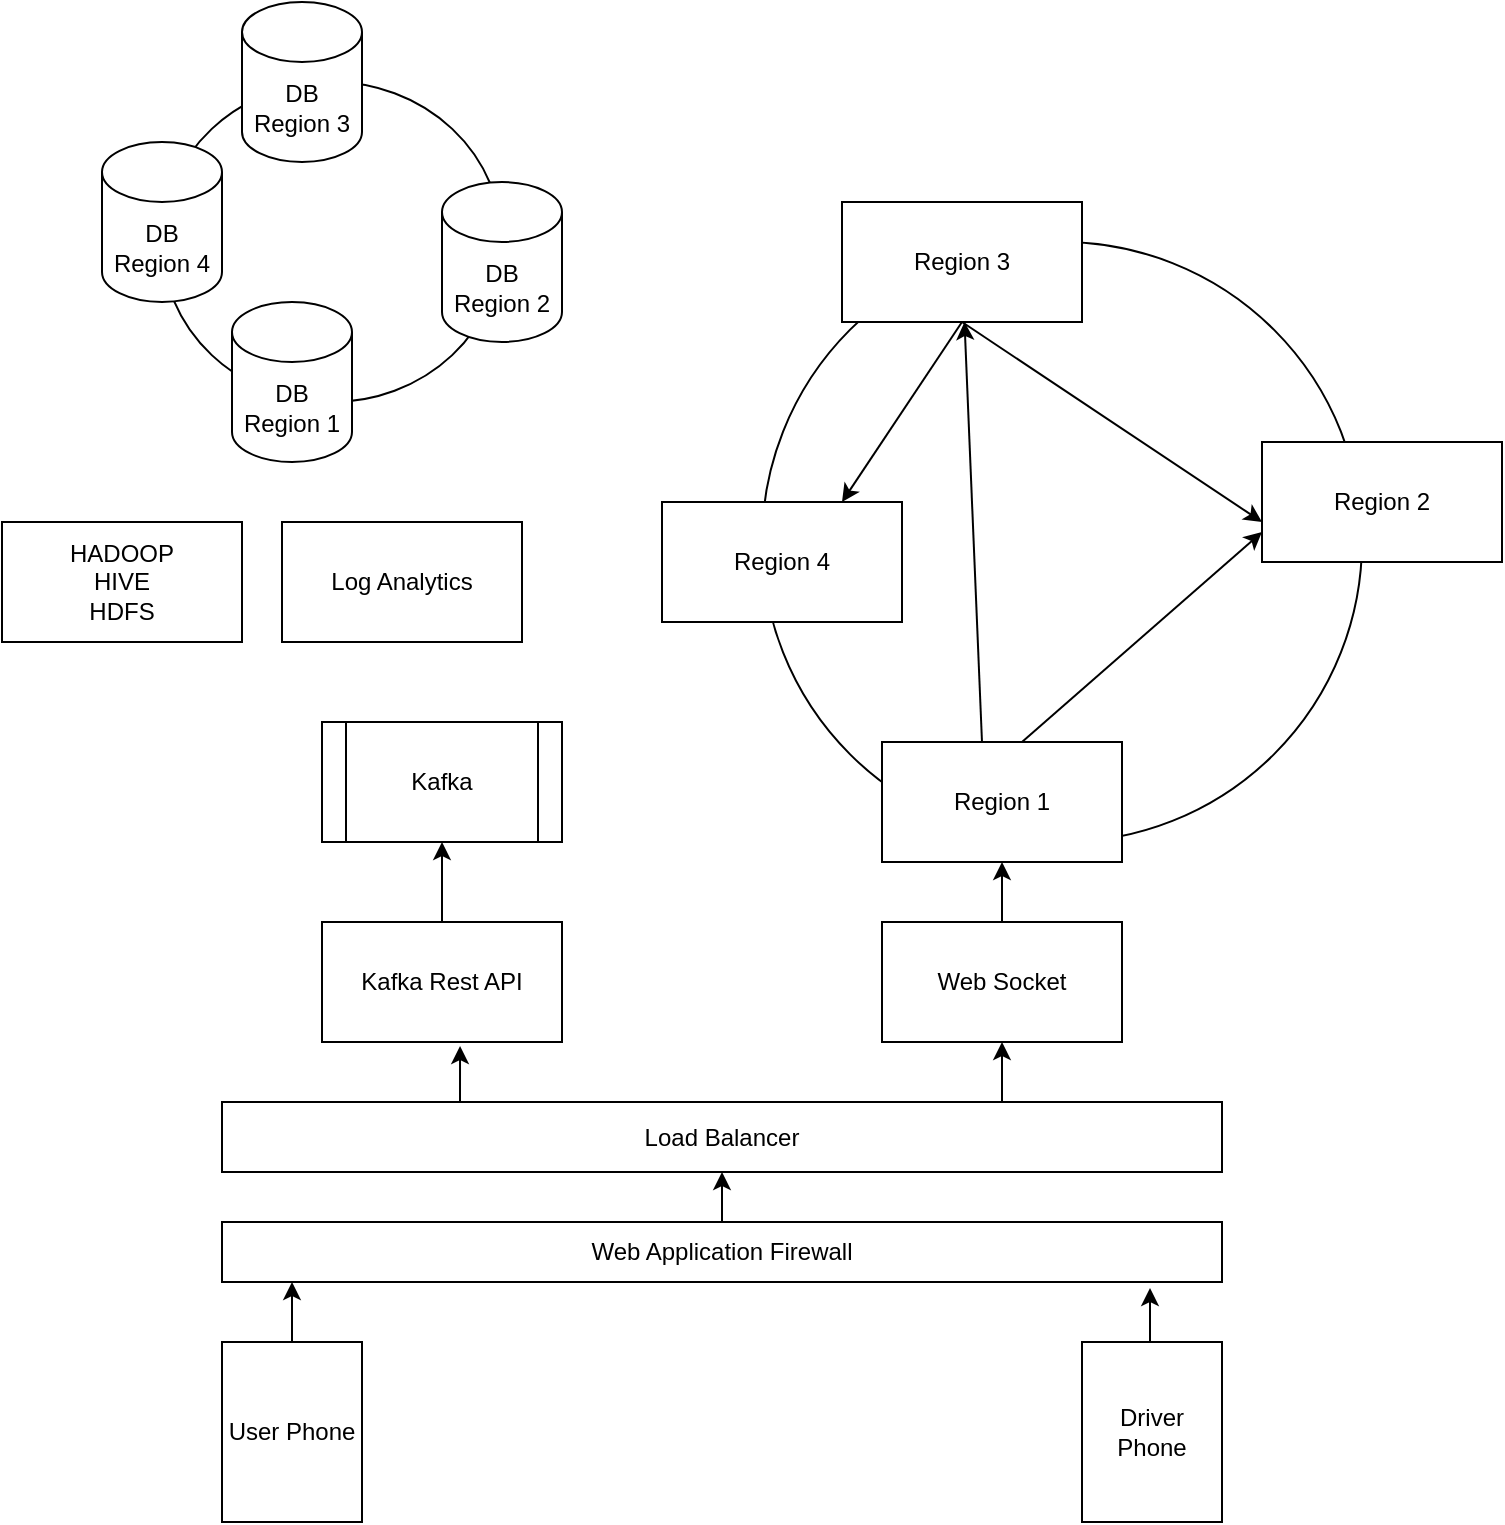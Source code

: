 <mxfile version="13.7.5" type="github">
  <diagram id="a-hNKrIe5wcMUVFYVmN9" name="Page-1">
    <mxGraphModel dx="1038" dy="541" grid="1" gridSize="10" guides="1" tooltips="1" connect="1" arrows="1" fold="1" page="1" pageScale="1" pageWidth="827" pageHeight="1169" math="0" shadow="0">
      <root>
        <mxCell id="0" />
        <mxCell id="1" parent="0" />
        <mxCell id="E4Z5nEvZud3JDpQfC3DB-8" style="edgeStyle=orthogonalEdgeStyle;rounded=0;orthogonalLoop=1;jettySize=auto;html=1;exitX=0.5;exitY=0;exitDx=0;exitDy=0;entryX=0.07;entryY=1;entryDx=0;entryDy=0;entryPerimeter=0;" edge="1" parent="1" source="E4Z5nEvZud3JDpQfC3DB-1" target="E4Z5nEvZud3JDpQfC3DB-3">
          <mxGeometry relative="1" as="geometry" />
        </mxCell>
        <mxCell id="E4Z5nEvZud3JDpQfC3DB-1" value="User Phone" style="rounded=0;whiteSpace=wrap;html=1;" vertex="1" parent="1">
          <mxGeometry x="160" y="720" width="70" height="90" as="geometry" />
        </mxCell>
        <mxCell id="E4Z5nEvZud3JDpQfC3DB-9" style="edgeStyle=orthogonalEdgeStyle;rounded=0;orthogonalLoop=1;jettySize=auto;html=1;exitX=0.5;exitY=0;exitDx=0;exitDy=0;entryX=0.928;entryY=1.1;entryDx=0;entryDy=0;entryPerimeter=0;" edge="1" parent="1" source="E4Z5nEvZud3JDpQfC3DB-2" target="E4Z5nEvZud3JDpQfC3DB-3">
          <mxGeometry relative="1" as="geometry" />
        </mxCell>
        <mxCell id="E4Z5nEvZud3JDpQfC3DB-2" value="Driver Phone" style="rounded=0;whiteSpace=wrap;html=1;" vertex="1" parent="1">
          <mxGeometry x="590" y="720" width="70" height="90" as="geometry" />
        </mxCell>
        <mxCell id="E4Z5nEvZud3JDpQfC3DB-10" style="edgeStyle=orthogonalEdgeStyle;rounded=0;orthogonalLoop=1;jettySize=auto;html=1;exitX=0.5;exitY=0;exitDx=0;exitDy=0;entryX=0.5;entryY=1;entryDx=0;entryDy=0;" edge="1" parent="1" source="E4Z5nEvZud3JDpQfC3DB-3" target="E4Z5nEvZud3JDpQfC3DB-4">
          <mxGeometry relative="1" as="geometry" />
        </mxCell>
        <mxCell id="E4Z5nEvZud3JDpQfC3DB-3" value="Web Application Firewall" style="rounded=0;whiteSpace=wrap;html=1;" vertex="1" parent="1">
          <mxGeometry x="160" y="660" width="500" height="30" as="geometry" />
        </mxCell>
        <mxCell id="E4Z5nEvZud3JDpQfC3DB-11" style="edgeStyle=orthogonalEdgeStyle;rounded=0;orthogonalLoop=1;jettySize=auto;html=1;exitX=0.25;exitY=0;exitDx=0;exitDy=0;entryX=0.541;entryY=1.067;entryDx=0;entryDy=0;entryPerimeter=0;" edge="1" parent="1" source="E4Z5nEvZud3JDpQfC3DB-4">
          <mxGeometry relative="1" as="geometry">
            <mxPoint x="279.02" y="572.01" as="targetPoint" />
          </mxGeometry>
        </mxCell>
        <mxCell id="E4Z5nEvZud3JDpQfC3DB-12" style="edgeStyle=orthogonalEdgeStyle;rounded=0;orthogonalLoop=1;jettySize=auto;html=1;exitX=0.75;exitY=0;exitDx=0;exitDy=0;entryX=0.5;entryY=1;entryDx=0;entryDy=0;" edge="1" parent="1" source="E4Z5nEvZud3JDpQfC3DB-4">
          <mxGeometry relative="1" as="geometry">
            <mxPoint x="550" y="570" as="targetPoint" />
          </mxGeometry>
        </mxCell>
        <mxCell id="E4Z5nEvZud3JDpQfC3DB-4" value="Load Balancer" style="rounded=0;whiteSpace=wrap;html=1;" vertex="1" parent="1">
          <mxGeometry x="160" y="600" width="500" height="35" as="geometry" />
        </mxCell>
        <mxCell id="E4Z5nEvZud3JDpQfC3DB-20" style="edgeStyle=orthogonalEdgeStyle;rounded=0;orthogonalLoop=1;jettySize=auto;html=1;exitX=0.5;exitY=0;exitDx=0;exitDy=0;entryX=0.5;entryY=1;entryDx=0;entryDy=0;" edge="1" parent="1" source="E4Z5nEvZud3JDpQfC3DB-13" target="E4Z5nEvZud3JDpQfC3DB-18">
          <mxGeometry relative="1" as="geometry" />
        </mxCell>
        <mxCell id="E4Z5nEvZud3JDpQfC3DB-13" value="Kafka Rest API" style="rounded=0;whiteSpace=wrap;html=1;" vertex="1" parent="1">
          <mxGeometry x="210" y="510" width="120" height="60" as="geometry" />
        </mxCell>
        <mxCell id="E4Z5nEvZud3JDpQfC3DB-27" style="edgeStyle=orthogonalEdgeStyle;rounded=0;orthogonalLoop=1;jettySize=auto;html=1;exitX=0.5;exitY=0;exitDx=0;exitDy=0;entryX=0.5;entryY=1;entryDx=0;entryDy=0;" edge="1" parent="1" source="E4Z5nEvZud3JDpQfC3DB-14" target="E4Z5nEvZud3JDpQfC3DB-25">
          <mxGeometry relative="1" as="geometry" />
        </mxCell>
        <mxCell id="E4Z5nEvZud3JDpQfC3DB-14" value="Web Socket" style="rounded=0;whiteSpace=wrap;html=1;" vertex="1" parent="1">
          <mxGeometry x="490" y="510" width="120" height="60" as="geometry" />
        </mxCell>
        <mxCell id="E4Z5nEvZud3JDpQfC3DB-18" value="Kafka" style="shape=process;whiteSpace=wrap;html=1;backgroundOutline=1;" vertex="1" parent="1">
          <mxGeometry x="210" y="410" width="120" height="60" as="geometry" />
        </mxCell>
        <mxCell id="E4Z5nEvZud3JDpQfC3DB-19" value="&lt;div&gt;HADOOP&lt;/div&gt;&lt;div&gt;HIVE&lt;/div&gt;&lt;div&gt;HDFS&lt;br&gt;&lt;/div&gt;" style="rounded=0;whiteSpace=wrap;html=1;" vertex="1" parent="1">
          <mxGeometry x="50" y="310" width="120" height="60" as="geometry" />
        </mxCell>
        <mxCell id="E4Z5nEvZud3JDpQfC3DB-22" value="" style="ellipse;whiteSpace=wrap;html=1;aspect=fixed;" vertex="1" parent="1">
          <mxGeometry x="430" y="170" width="300" height="300" as="geometry" />
        </mxCell>
        <mxCell id="E4Z5nEvZud3JDpQfC3DB-23" value="Region 3" style="rounded=0;whiteSpace=wrap;html=1;" vertex="1" parent="1">
          <mxGeometry x="470" y="150" width="120" height="60" as="geometry" />
        </mxCell>
        <mxCell id="E4Z5nEvZud3JDpQfC3DB-24" value="Region 2" style="rounded=0;whiteSpace=wrap;html=1;" vertex="1" parent="1">
          <mxGeometry x="680" y="270" width="120" height="60" as="geometry" />
        </mxCell>
        <mxCell id="E4Z5nEvZud3JDpQfC3DB-25" value="Region 1" style="rounded=0;whiteSpace=wrap;html=1;" vertex="1" parent="1">
          <mxGeometry x="490" y="420" width="120" height="60" as="geometry" />
        </mxCell>
        <mxCell id="E4Z5nEvZud3JDpQfC3DB-26" value="Region 4" style="rounded=0;whiteSpace=wrap;html=1;" vertex="1" parent="1">
          <mxGeometry x="380" y="300" width="120" height="60" as="geometry" />
        </mxCell>
        <mxCell id="E4Z5nEvZud3JDpQfC3DB-28" value="Log Analytics" style="rounded=0;whiteSpace=wrap;html=1;" vertex="1" parent="1">
          <mxGeometry x="190" y="310" width="120" height="60" as="geometry" />
        </mxCell>
        <mxCell id="E4Z5nEvZud3JDpQfC3DB-38" value="" style="ellipse;whiteSpace=wrap;html=1;" vertex="1" parent="1">
          <mxGeometry x="130" y="90" width="170" height="160" as="geometry" />
        </mxCell>
        <mxCell id="E4Z5nEvZud3JDpQfC3DB-35" value="DB Region 1" style="shape=cylinder3;whiteSpace=wrap;html=1;boundedLbl=1;backgroundOutline=1;size=15;" vertex="1" parent="1">
          <mxGeometry x="165" y="200" width="60" height="80" as="geometry" />
        </mxCell>
        <mxCell id="E4Z5nEvZud3JDpQfC3DB-36" value="DB Region 2" style="shape=cylinder3;whiteSpace=wrap;html=1;boundedLbl=1;backgroundOutline=1;size=15;" vertex="1" parent="1">
          <mxGeometry x="270" y="140" width="60" height="80" as="geometry" />
        </mxCell>
        <mxCell id="E4Z5nEvZud3JDpQfC3DB-37" value="DB Region 3" style="shape=cylinder3;whiteSpace=wrap;html=1;boundedLbl=1;backgroundOutline=1;size=15;" vertex="1" parent="1">
          <mxGeometry x="170" y="50" width="60" height="80" as="geometry" />
        </mxCell>
        <mxCell id="E4Z5nEvZud3JDpQfC3DB-39" value="DB Region 4" style="shape=cylinder3;whiteSpace=wrap;html=1;boundedLbl=1;backgroundOutline=1;size=15;" vertex="1" parent="1">
          <mxGeometry x="100" y="120" width="60" height="80" as="geometry" />
        </mxCell>
        <mxCell id="E4Z5nEvZud3JDpQfC3DB-41" value="" style="endArrow=classic;html=1;entryX=0;entryY=0.75;entryDx=0;entryDy=0;" edge="1" parent="1" target="E4Z5nEvZud3JDpQfC3DB-24">
          <mxGeometry width="50" height="50" relative="1" as="geometry">
            <mxPoint x="560" y="420" as="sourcePoint" />
            <mxPoint x="610" y="370" as="targetPoint" />
          </mxGeometry>
        </mxCell>
        <mxCell id="E4Z5nEvZud3JDpQfC3DB-42" value="" style="endArrow=classic;html=1;" edge="1" parent="1" target="E4Z5nEvZud3JDpQfC3DB-23">
          <mxGeometry width="50" height="50" relative="1" as="geometry">
            <mxPoint x="540" y="420" as="sourcePoint" />
            <mxPoint x="590" y="370" as="targetPoint" />
          </mxGeometry>
        </mxCell>
        <mxCell id="E4Z5nEvZud3JDpQfC3DB-46" value="" style="endArrow=classic;html=1;entryX=0.75;entryY=0;entryDx=0;entryDy=0;" edge="1" parent="1" target="E4Z5nEvZud3JDpQfC3DB-26">
          <mxGeometry width="50" height="50" relative="1" as="geometry">
            <mxPoint x="530" y="210" as="sourcePoint" />
            <mxPoint x="490" y="270" as="targetPoint" />
          </mxGeometry>
        </mxCell>
        <mxCell id="E4Z5nEvZud3JDpQfC3DB-47" value="" style="endArrow=classic;html=1;exitX=0.5;exitY=1;exitDx=0;exitDy=0;" edge="1" parent="1" source="E4Z5nEvZud3JDpQfC3DB-23">
          <mxGeometry width="50" height="50" relative="1" as="geometry">
            <mxPoint x="540" y="220" as="sourcePoint" />
            <mxPoint x="680" y="310" as="targetPoint" />
          </mxGeometry>
        </mxCell>
      </root>
    </mxGraphModel>
  </diagram>
</mxfile>

